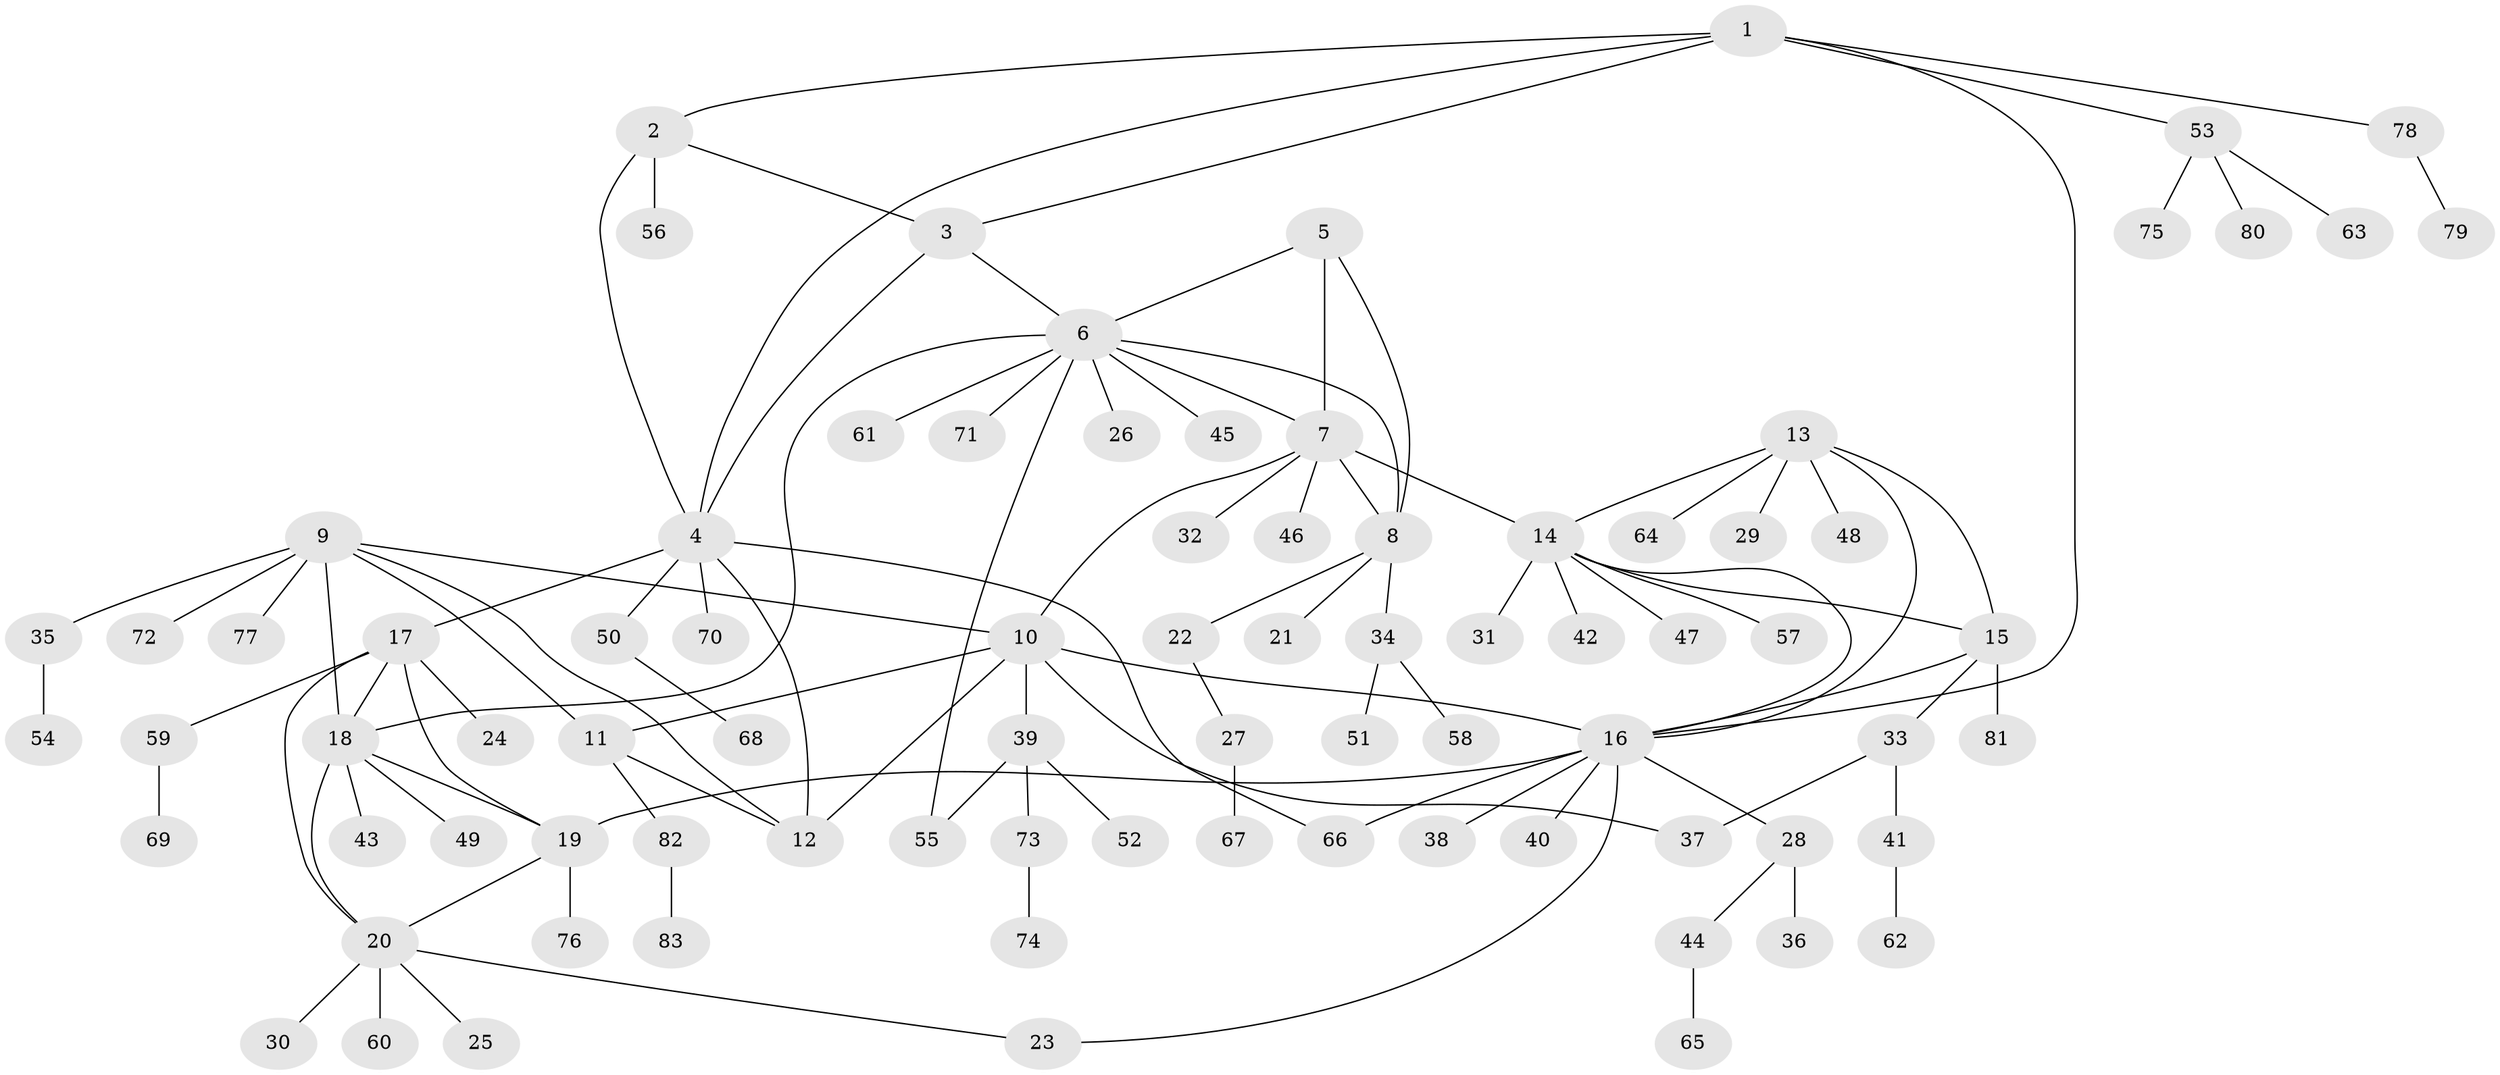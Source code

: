 // coarse degree distribution, {6: 0.1, 4: 0.04, 3: 0.1, 5: 0.08, 2: 0.14, 1: 0.48, 8: 0.04, 9: 0.02}
// Generated by graph-tools (version 1.1) at 2025/37/03/04/25 23:37:42]
// undirected, 83 vertices, 107 edges
graph export_dot {
  node [color=gray90,style=filled];
  1;
  2;
  3;
  4;
  5;
  6;
  7;
  8;
  9;
  10;
  11;
  12;
  13;
  14;
  15;
  16;
  17;
  18;
  19;
  20;
  21;
  22;
  23;
  24;
  25;
  26;
  27;
  28;
  29;
  30;
  31;
  32;
  33;
  34;
  35;
  36;
  37;
  38;
  39;
  40;
  41;
  42;
  43;
  44;
  45;
  46;
  47;
  48;
  49;
  50;
  51;
  52;
  53;
  54;
  55;
  56;
  57;
  58;
  59;
  60;
  61;
  62;
  63;
  64;
  65;
  66;
  67;
  68;
  69;
  70;
  71;
  72;
  73;
  74;
  75;
  76;
  77;
  78;
  79;
  80;
  81;
  82;
  83;
  1 -- 2;
  1 -- 3;
  1 -- 4;
  1 -- 16;
  1 -- 53;
  1 -- 78;
  2 -- 3;
  2 -- 4;
  2 -- 56;
  3 -- 4;
  3 -- 6;
  4 -- 12;
  4 -- 17;
  4 -- 50;
  4 -- 66;
  4 -- 70;
  5 -- 6;
  5 -- 7;
  5 -- 8;
  6 -- 7;
  6 -- 8;
  6 -- 18;
  6 -- 26;
  6 -- 45;
  6 -- 55;
  6 -- 61;
  6 -- 71;
  7 -- 8;
  7 -- 10;
  7 -- 14;
  7 -- 32;
  7 -- 46;
  8 -- 21;
  8 -- 22;
  8 -- 34;
  9 -- 10;
  9 -- 11;
  9 -- 12;
  9 -- 18;
  9 -- 35;
  9 -- 72;
  9 -- 77;
  10 -- 11;
  10 -- 12;
  10 -- 16;
  10 -- 37;
  10 -- 39;
  11 -- 12;
  11 -- 82;
  13 -- 14;
  13 -- 15;
  13 -- 16;
  13 -- 29;
  13 -- 48;
  13 -- 64;
  14 -- 15;
  14 -- 16;
  14 -- 31;
  14 -- 42;
  14 -- 47;
  14 -- 57;
  15 -- 16;
  15 -- 33;
  15 -- 81;
  16 -- 19;
  16 -- 23;
  16 -- 28;
  16 -- 38;
  16 -- 40;
  16 -- 66;
  17 -- 18;
  17 -- 19;
  17 -- 20;
  17 -- 24;
  17 -- 59;
  18 -- 19;
  18 -- 20;
  18 -- 43;
  18 -- 49;
  19 -- 20;
  19 -- 76;
  20 -- 23;
  20 -- 25;
  20 -- 30;
  20 -- 60;
  22 -- 27;
  27 -- 67;
  28 -- 36;
  28 -- 44;
  33 -- 37;
  33 -- 41;
  34 -- 51;
  34 -- 58;
  35 -- 54;
  39 -- 52;
  39 -- 55;
  39 -- 73;
  41 -- 62;
  44 -- 65;
  50 -- 68;
  53 -- 63;
  53 -- 75;
  53 -- 80;
  59 -- 69;
  73 -- 74;
  78 -- 79;
  82 -- 83;
}
